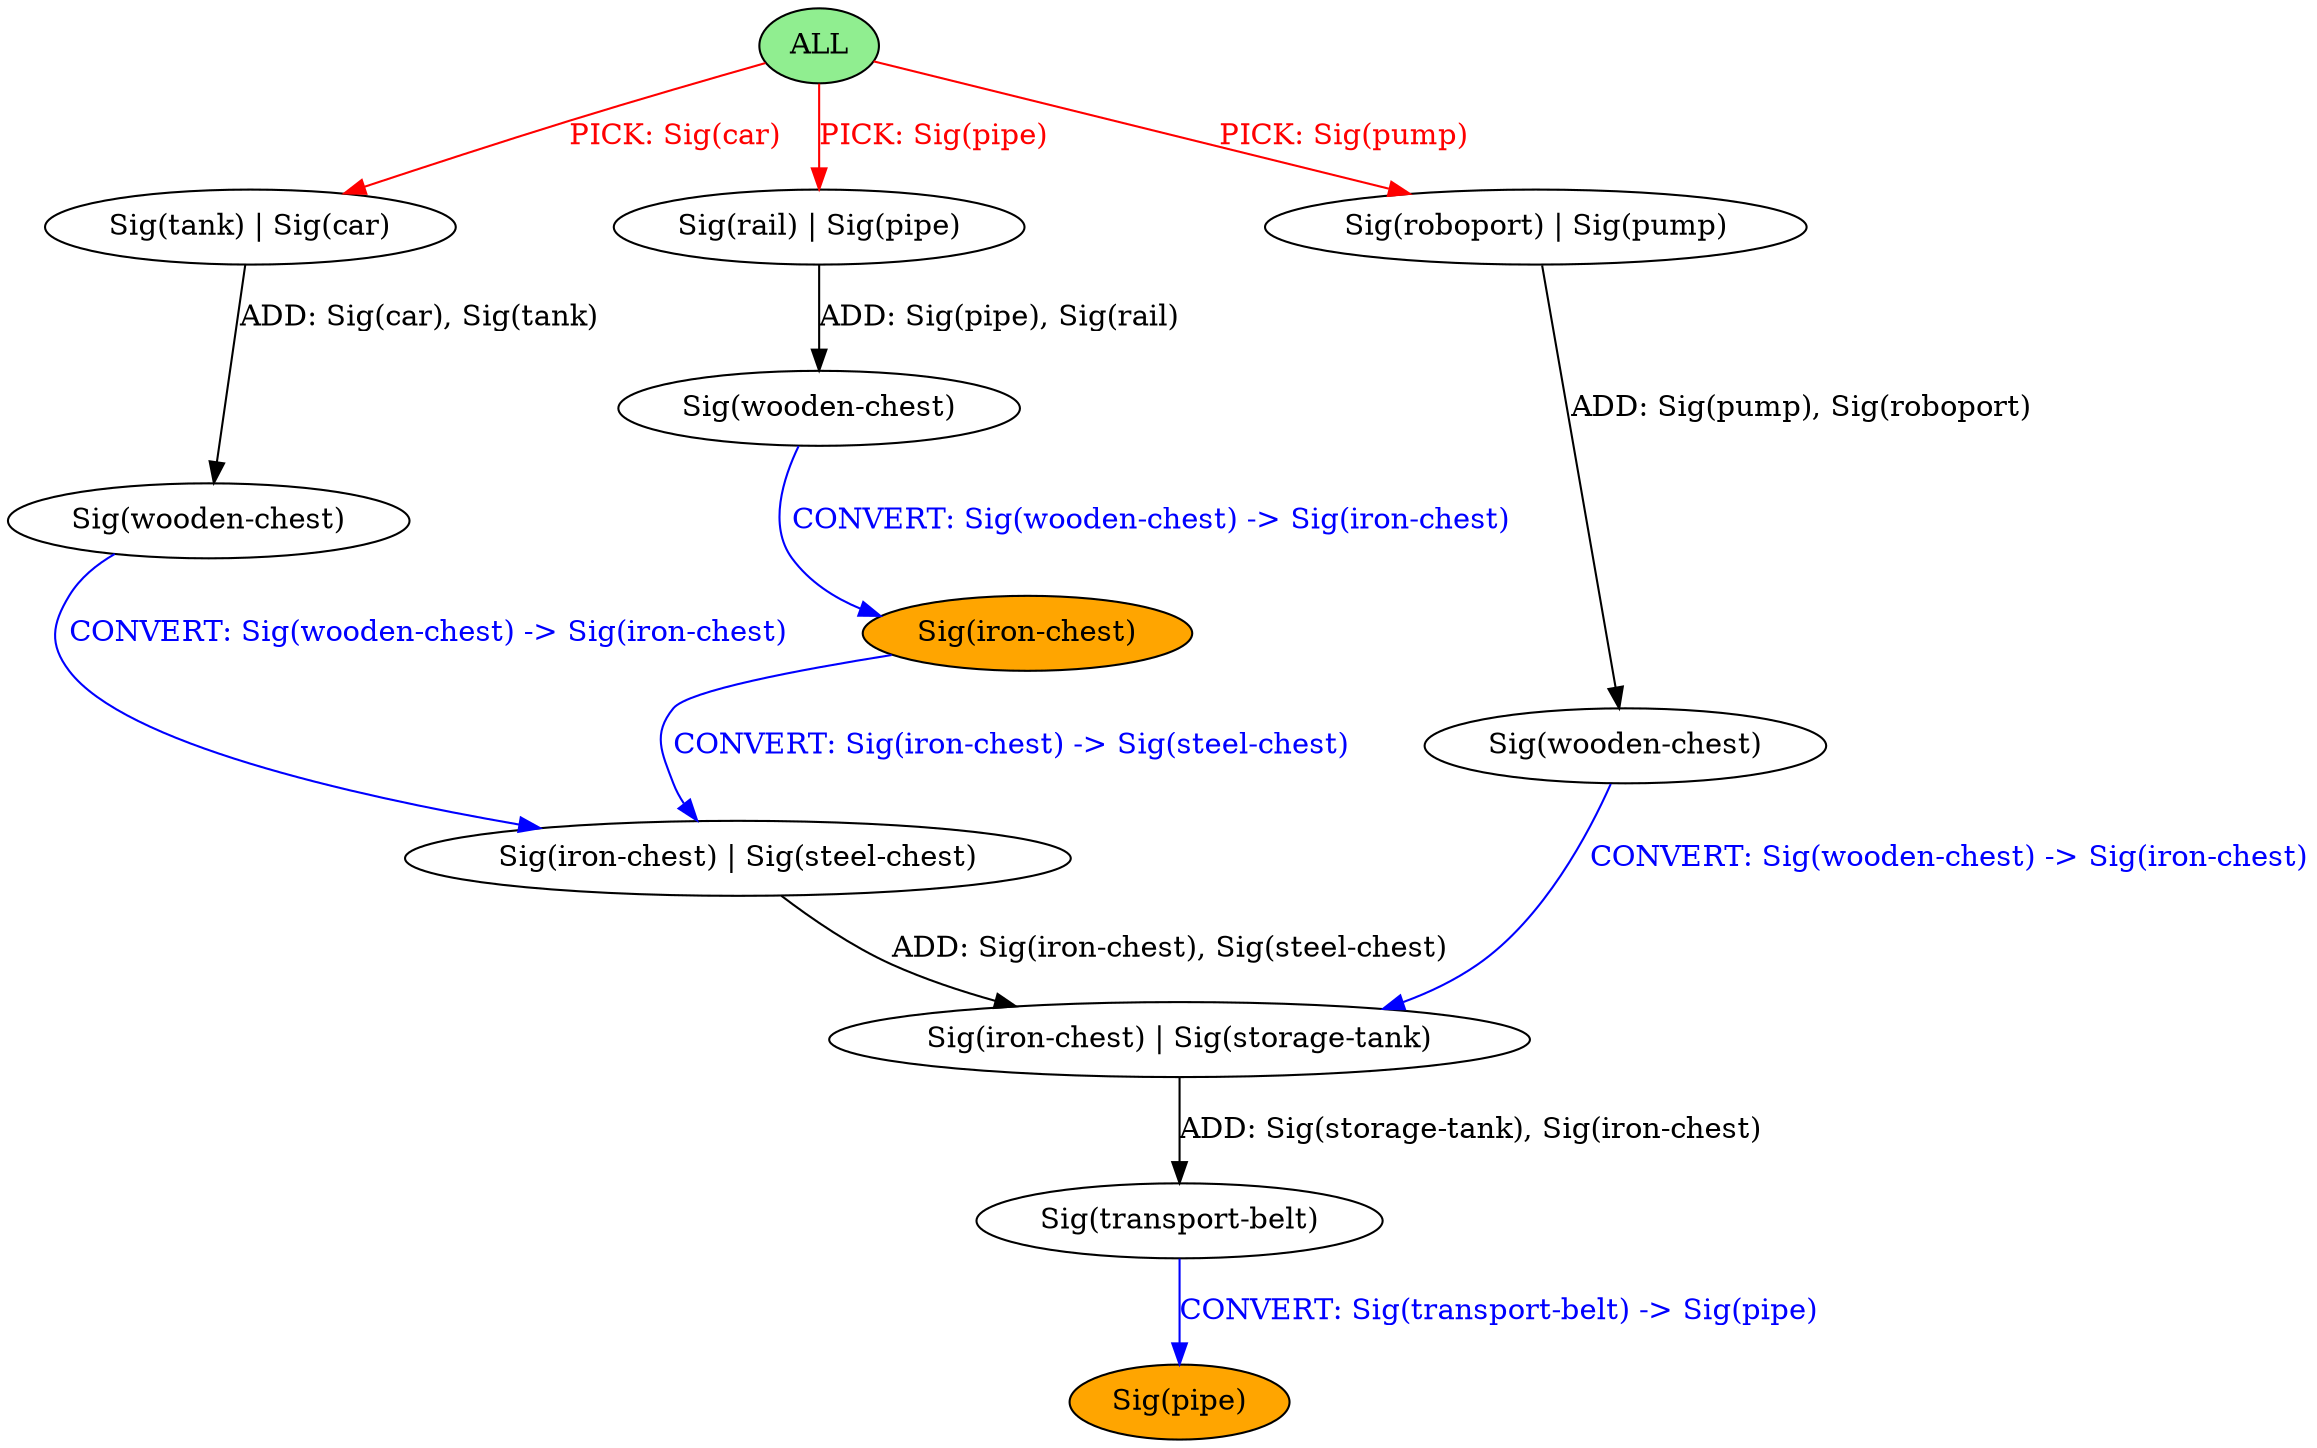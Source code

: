 strict digraph {
	nodesep=1
	7	[style=filled fillcolor=white label="Sig(tank) | Sig(car)"]
	6	[style=filled fillcolor=white label="Sig(wooden-chest)"]
	0	[style=filled fillcolor=lightgreen label="ALL"]
	13	[style=filled fillcolor=white label="Sig(wooden-chest)"]
	14	[style=filled fillcolor=white label="Sig(rail) | Sig(pipe)"]
	10	[style=filled fillcolor=orange label="Sig(iron-chest)"]
	23	[style=filled fillcolor=white label="Sig(wooden-chest)"]
	16	[style=filled fillcolor=white label="Sig(iron-chest) | Sig(steel-chest)"]
	25	[style=filled fillcolor=white label="Sig(iron-chest) | Sig(storage-tank)"]
	24	[style=filled fillcolor=white label="Sig(roboport) | Sig(pump)"]
	27	[style=filled fillcolor=orange label="Sig(pipe)"]
	26	[style=filled fillcolor=white label="Sig(transport-belt)"]
	7 -> 6	[label="ADD: Sig(car), Sig(tank)" color=black fontcolor=black]
	6 -> 16	[label="CONVERT: Sig(wooden-chest) -> Sig(iron-chest)" color=blue fontcolor=blue]
	0 -> 7	[label="PICK: Sig(tank)" color=red fontcolor=red]
	0 -> 7	[label="PICK: Sig(car)" color=red fontcolor=red]
	0 -> 14	[label="PICK: Sig(rail)" color=red fontcolor=red]
	0 -> 14	[label="PICK: Sig(pipe)" color=red fontcolor=red]
	0 -> 24	[label="PICK: Sig(roboport)" color=red fontcolor=red]
	0 -> 24	[label="PICK: Sig(pump)" color=red fontcolor=red]
	13 -> 10	[label="CONVERT: Sig(wooden-chest) -> Sig(iron-chest)" color=blue fontcolor=blue]
	14 -> 13	[label="ADD: Sig(pipe), Sig(rail)" color=black fontcolor=black]
	10 -> 16	[label="CONVERT: Sig(iron-chest) -> Sig(steel-chest)" color=blue fontcolor=blue]
	23 -> 25	[label="CONVERT: Sig(wooden-chest) -> Sig(iron-chest)" color=blue fontcolor=blue]
	16 -> 25	[label="ADD: Sig(iron-chest), Sig(steel-chest)" color=black fontcolor=black]
	25 -> 26	[label="ADD: Sig(storage-tank), Sig(iron-chest)" color=black fontcolor=black]
	24 -> 23	[label="ADD: Sig(pump), Sig(roboport)" color=black fontcolor=black]
	26 -> 27	[label="CONVERT: Sig(transport-belt) -> Sig(pipe)" color=blue fontcolor=blue]
}


